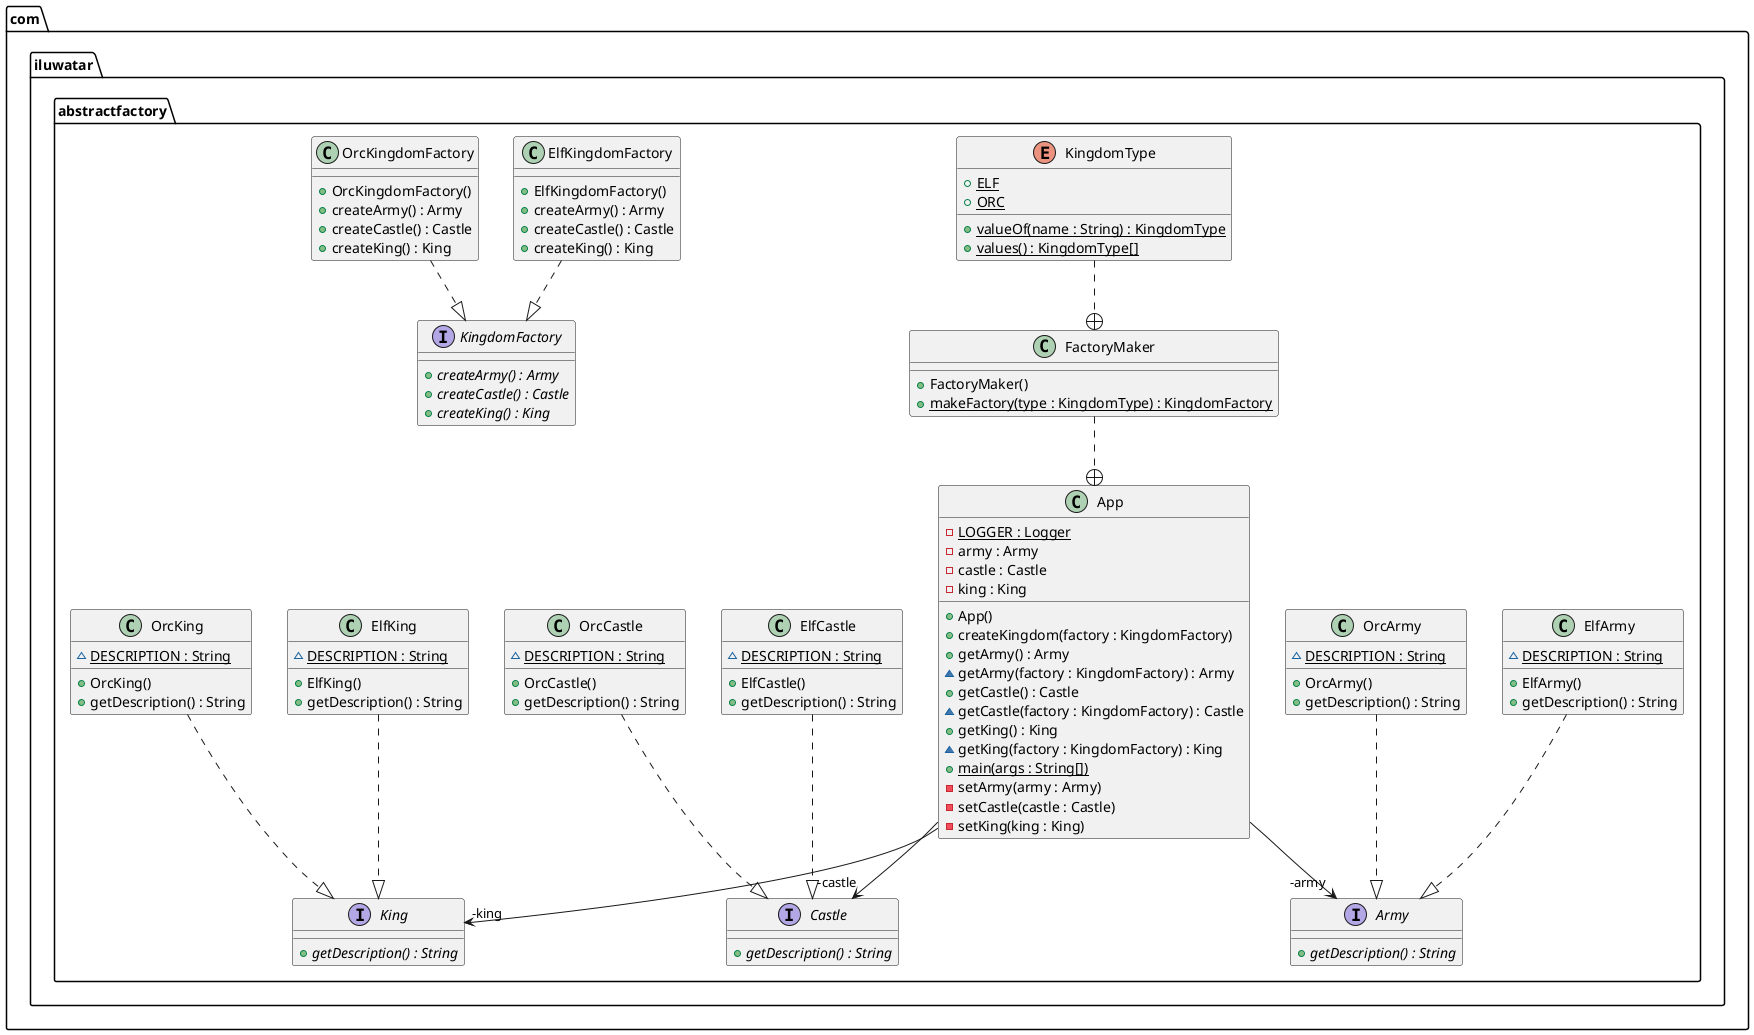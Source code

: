 @startuml
package com.iluwatar.abstractfactory {
  class App {
    - LOGGER : Logger {static}
    - army : Army
    - castle : Castle
    - king : King
    + App()
    + createKingdom(factory : KingdomFactory)
    + getArmy() : Army
    ~ getArmy(factory : KingdomFactory) : Army
    + getCastle() : Castle
    ~ getCastle(factory : KingdomFactory) : Castle
    + getKing() : King
    ~ getKing(factory : KingdomFactory) : King
    + main(args : String[]) {static}
    - setArmy(army : Army)
    - setCastle(castle : Castle)
    - setKing(king : King)
  }
  class FactoryMaker {
    + FactoryMaker()
    + makeFactory(type : KingdomType) : KingdomFactory {static}
  }
  enum KingdomType {
    + ELF {static}
    + ORC {static}
    + valueOf(name : String) : KingdomType {static}
    + values() : KingdomType[] {static}
  }
  interface Army {
    + getDescription() : String {abstract}
  }
  interface Castle {
    + getDescription() : String {abstract}
  }
  class ElfArmy {
    ~ DESCRIPTION : String {static}
    + ElfArmy()
    + getDescription() : String
  }
  class ElfCastle {
    ~ DESCRIPTION : String {static}
    + ElfCastle()
    + getDescription() : String
  }
  class ElfKing {
    ~ DESCRIPTION : String {static}
    + ElfKing()
    + getDescription() : String
  }
  class ElfKingdomFactory {
    + ElfKingdomFactory()
    + createArmy() : Army
    + createCastle() : Castle
    + createKing() : King
  }
  interface King {
    + getDescription() : String {abstract}
  }
  interface KingdomFactory {
    + createArmy() : Army {abstract}
    + createCastle() : Castle {abstract}
    + createKing() : King {abstract}
  }
  class OrcArmy {
    ~ DESCRIPTION : String {static}
    + OrcArmy()
    + getDescription() : String
  }
  class OrcCastle {
    ~ DESCRIPTION : String {static}
    + OrcCastle()
    + getDescription() : String
  }
  class OrcKing {
    ~ DESCRIPTION : String {static}
    + OrcKing()
    + getDescription() : String
  }
  class OrcKingdomFactory {
    + OrcKingdomFactory()
    + createArmy() : Army
    + createCastle() : Castle
    + createKing() : King
  }
}
KingdomType ..+ FactoryMaker
App -->  "-castle" Castle
FactoryMaker ..+ App
App -->  "-king" King
App -->  "-army" Army
ElfArmy ..|> Army
ElfCastle ..|> Castle
ElfKing ..|> King
ElfKingdomFactory ..|> KingdomFactory
OrcArmy ..|> Army
OrcCastle ..|> Castle
OrcKing ..|> King
OrcKingdomFactory ..|> KingdomFactory
@enduml
